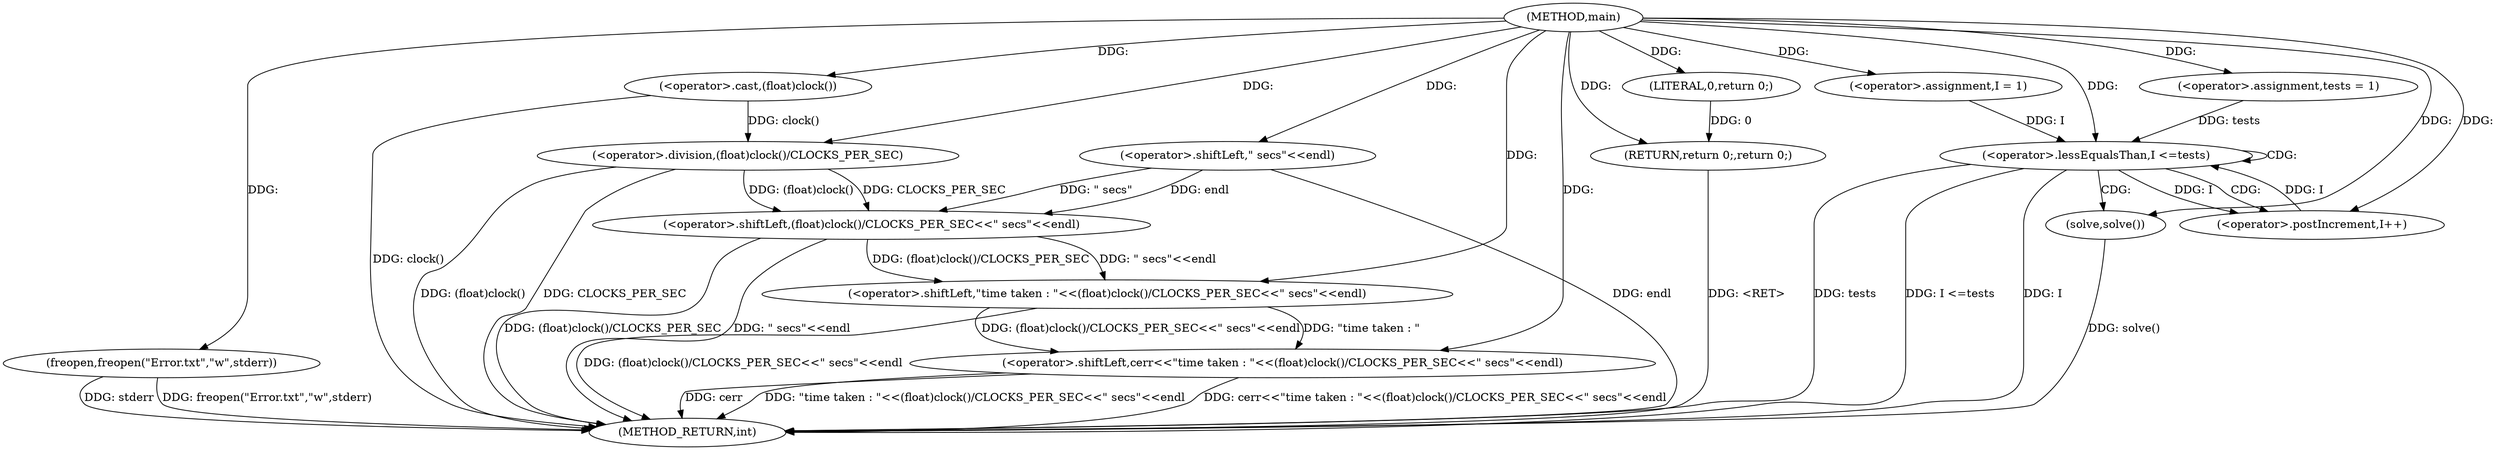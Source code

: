 digraph "main" {  
"1000369" [label = "(METHOD,main)" ]
"1000406" [label = "(METHOD_RETURN,int)" ]
"1000371" [label = "(freopen,freopen(\"Error.txt\",\"w\",stderr))" ]
"1000376" [label = "(<operator>.assignment,tests = 1)" ]
"1000391" [label = "(<operator>.shiftLeft,cerr<<\"time taken : \"<<(float)clock()/CLOCKS_PER_SEC<<\" secs\"<<endl)" ]
"1000404" [label = "(RETURN,return 0;,return 0;)" ]
"1000381" [label = "(<operator>.assignment,I = 1)" ]
"1000384" [label = "(<operator>.lessEqualsThan,I <=tests)" ]
"1000387" [label = "(<operator>.postIncrement,I++)" ]
"1000405" [label = "(LITERAL,0,return 0;)" ]
"1000390" [label = "(solve,solve())" ]
"1000393" [label = "(<operator>.shiftLeft,\"time taken : \"<<(float)clock()/CLOCKS_PER_SEC<<\" secs\"<<endl)" ]
"1000395" [label = "(<operator>.shiftLeft,(float)clock()/CLOCKS_PER_SEC<<\" secs\"<<endl)" ]
"1000396" [label = "(<operator>.division,(float)clock()/CLOCKS_PER_SEC)" ]
"1000401" [label = "(<operator>.shiftLeft,\" secs\"<<endl)" ]
"1000397" [label = "(<operator>.cast,(float)clock())" ]
  "1000371" -> "1000406"  [ label = "DDG: freopen(\"Error.txt\",\"w\",stderr)"] 
  "1000384" -> "1000406"  [ label = "DDG: I"] 
  "1000384" -> "1000406"  [ label = "DDG: tests"] 
  "1000384" -> "1000406"  [ label = "DDG: I <=tests"] 
  "1000397" -> "1000406"  [ label = "DDG: clock()"] 
  "1000396" -> "1000406"  [ label = "DDG: (float)clock()"] 
  "1000395" -> "1000406"  [ label = "DDG: (float)clock()/CLOCKS_PER_SEC"] 
  "1000395" -> "1000406"  [ label = "DDG: \" secs\"<<endl"] 
  "1000393" -> "1000406"  [ label = "DDG: (float)clock()/CLOCKS_PER_SEC<<\" secs\"<<endl"] 
  "1000391" -> "1000406"  [ label = "DDG: \"time taken : \"<<(float)clock()/CLOCKS_PER_SEC<<\" secs\"<<endl"] 
  "1000391" -> "1000406"  [ label = "DDG: cerr<<\"time taken : \"<<(float)clock()/CLOCKS_PER_SEC<<\" secs\"<<endl"] 
  "1000390" -> "1000406"  [ label = "DDG: solve()"] 
  "1000404" -> "1000406"  [ label = "DDG: <RET>"] 
  "1000396" -> "1000406"  [ label = "DDG: CLOCKS_PER_SEC"] 
  "1000371" -> "1000406"  [ label = "DDG: stderr"] 
  "1000391" -> "1000406"  [ label = "DDG: cerr"] 
  "1000401" -> "1000406"  [ label = "DDG: endl"] 
  "1000369" -> "1000376"  [ label = "DDG: "] 
  "1000405" -> "1000404"  [ label = "DDG: 0"] 
  "1000369" -> "1000404"  [ label = "DDG: "] 
  "1000369" -> "1000371"  [ label = "DDG: "] 
  "1000369" -> "1000381"  [ label = "DDG: "] 
  "1000369" -> "1000391"  [ label = "DDG: "] 
  "1000393" -> "1000391"  [ label = "DDG: (float)clock()/CLOCKS_PER_SEC<<\" secs\"<<endl"] 
  "1000393" -> "1000391"  [ label = "DDG: \"time taken : \""] 
  "1000369" -> "1000405"  [ label = "DDG: "] 
  "1000381" -> "1000384"  [ label = "DDG: I"] 
  "1000387" -> "1000384"  [ label = "DDG: I"] 
  "1000369" -> "1000384"  [ label = "DDG: "] 
  "1000376" -> "1000384"  [ label = "DDG: tests"] 
  "1000384" -> "1000387"  [ label = "DDG: I"] 
  "1000369" -> "1000387"  [ label = "DDG: "] 
  "1000369" -> "1000390"  [ label = "DDG: "] 
  "1000369" -> "1000393"  [ label = "DDG: "] 
  "1000395" -> "1000393"  [ label = "DDG: (float)clock()/CLOCKS_PER_SEC"] 
  "1000395" -> "1000393"  [ label = "DDG: \" secs\"<<endl"] 
  "1000396" -> "1000395"  [ label = "DDG: (float)clock()"] 
  "1000396" -> "1000395"  [ label = "DDG: CLOCKS_PER_SEC"] 
  "1000401" -> "1000395"  [ label = "DDG: endl"] 
  "1000401" -> "1000395"  [ label = "DDG: \" secs\""] 
  "1000397" -> "1000396"  [ label = "DDG: clock()"] 
  "1000369" -> "1000396"  [ label = "DDG: "] 
  "1000369" -> "1000401"  [ label = "DDG: "] 
  "1000369" -> "1000397"  [ label = "DDG: "] 
  "1000384" -> "1000390"  [ label = "CDG: "] 
  "1000384" -> "1000387"  [ label = "CDG: "] 
  "1000384" -> "1000384"  [ label = "CDG: "] 
}
